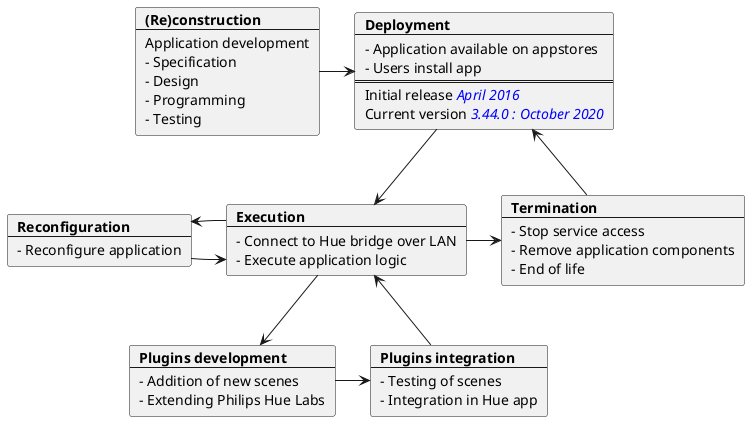 @startuml

card construction [
<b>(Re)construction</b>
----
Application development
- Specification
- Design
- Programming
- Testing
]

card deployment [
<b>Deployment</b>
--
- Application available on appstores
- Users install app
==
Initial release <i><color:blue>April 2016</color></i>
Current version <i><color:blue>3.44.0 : October 2020</color></i>
]

card execution [
<b>Execution</b>
--
- Connect to Hue bridge over LAN
- Execute application logic
]

card plugindevelopment [
<b>Plugins development</b>
--
- Addition of new scenes
- Extending Philips Hue Labs
]

card pluginintegration [
<b>Plugins integration</b>
--
- Testing of scenes
- Integration in Hue app
]

card termination [
<b>Termination</b>
--
- Stop service access
- Remove application components
- End of life
]

card reconfiguration [
<b>Reconfiguration</b>
--
- Reconfigure application
]

construction -> deployment
deployment --> execution
reconfiguration -> execution
deployment <- termination
execution -> termination
reconfiguration <-- execution
execution --> plugindevelopment
plugindevelopment -> pluginintegration
pluginintegration --> execution
@enduml